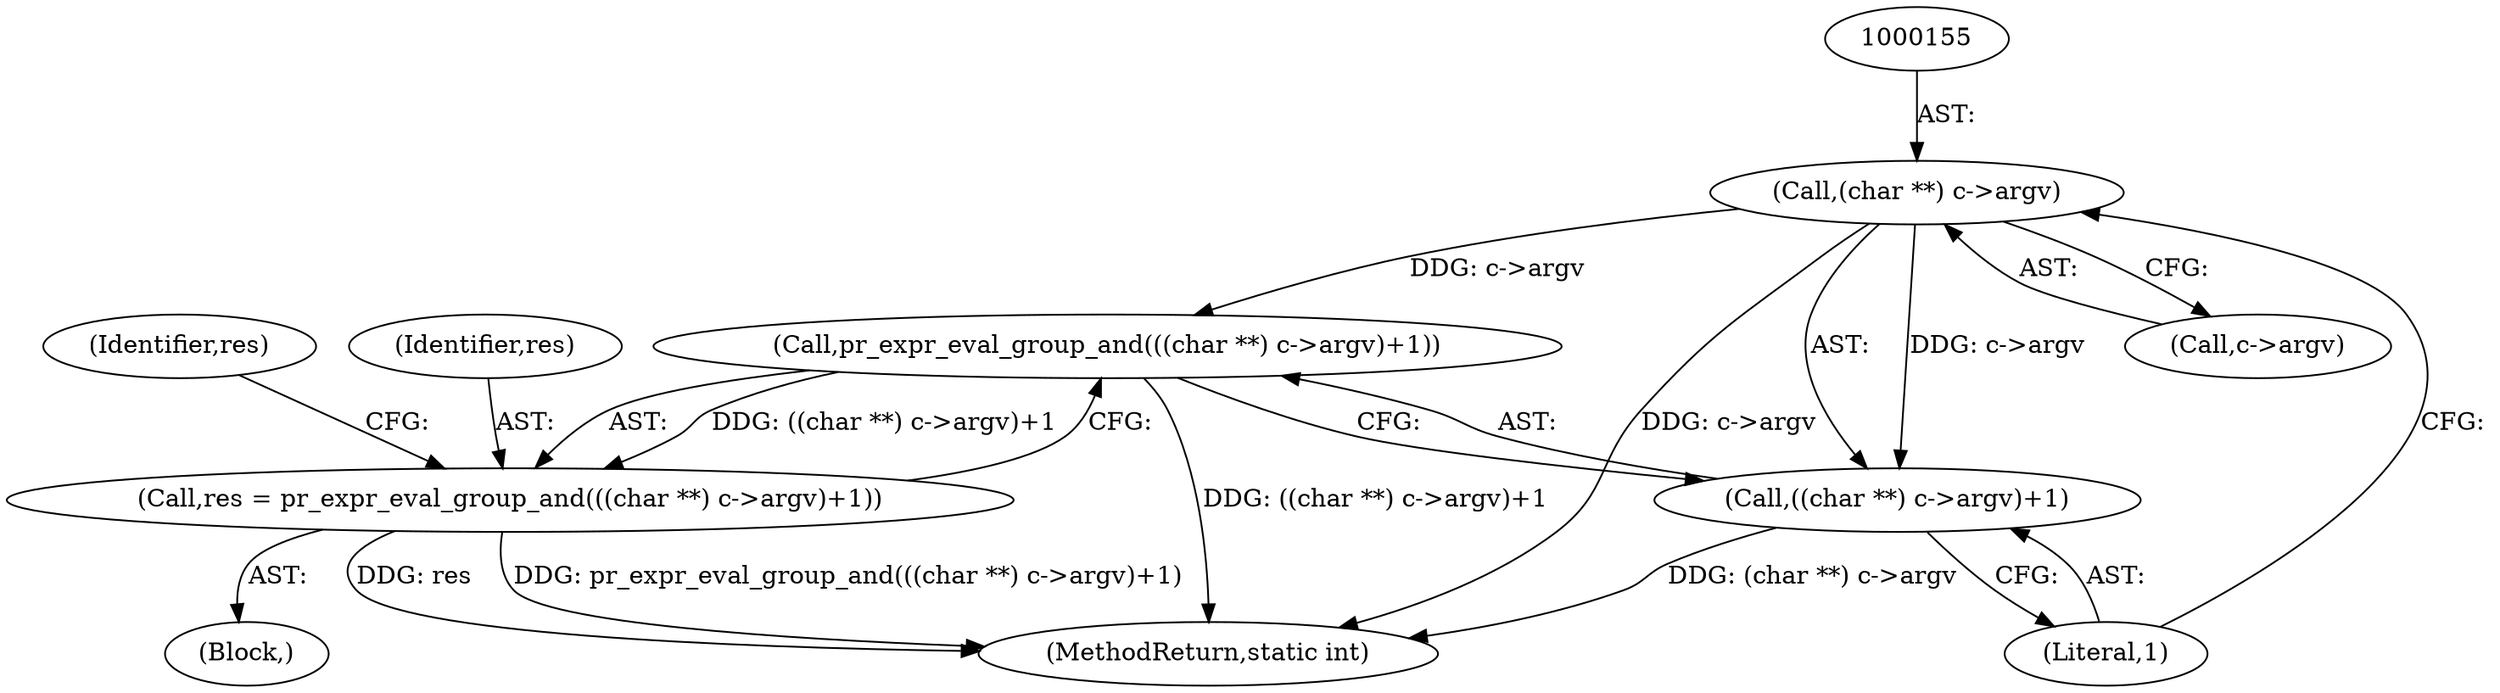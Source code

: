 digraph "0_proftpd_349addc3be4fcdad9bd4ec01ad1ccd916c898ed8@pointer" {
"1000154" [label="(Call,(char **) c->argv)"];
"1000152" [label="(Call,pr_expr_eval_group_and(((char **) c->argv)+1))"];
"1000150" [label="(Call,res = pr_expr_eval_group_and(((char **) c->argv)+1))"];
"1000153" [label="(Call,((char **) c->argv)+1)"];
"1000153" [label="(Call,((char **) c->argv)+1)"];
"1000361" [label="(MethodReturn,static int)"];
"1000133" [label="(Block,)"];
"1000161" [label="(Identifier,res)"];
"1000152" [label="(Call,pr_expr_eval_group_and(((char **) c->argv)+1))"];
"1000154" [label="(Call,(char **) c->argv)"];
"1000156" [label="(Call,c->argv)"];
"1000159" [label="(Literal,1)"];
"1000150" [label="(Call,res = pr_expr_eval_group_and(((char **) c->argv)+1))"];
"1000151" [label="(Identifier,res)"];
"1000154" -> "1000153"  [label="AST: "];
"1000154" -> "1000156"  [label="CFG: "];
"1000155" -> "1000154"  [label="AST: "];
"1000156" -> "1000154"  [label="AST: "];
"1000159" -> "1000154"  [label="CFG: "];
"1000154" -> "1000361"  [label="DDG: c->argv"];
"1000154" -> "1000152"  [label="DDG: c->argv"];
"1000154" -> "1000153"  [label="DDG: c->argv"];
"1000152" -> "1000150"  [label="AST: "];
"1000152" -> "1000153"  [label="CFG: "];
"1000153" -> "1000152"  [label="AST: "];
"1000150" -> "1000152"  [label="CFG: "];
"1000152" -> "1000361"  [label="DDG: ((char **) c->argv)+1"];
"1000152" -> "1000150"  [label="DDG: ((char **) c->argv)+1"];
"1000150" -> "1000133"  [label="AST: "];
"1000151" -> "1000150"  [label="AST: "];
"1000161" -> "1000150"  [label="CFG: "];
"1000150" -> "1000361"  [label="DDG: res"];
"1000150" -> "1000361"  [label="DDG: pr_expr_eval_group_and(((char **) c->argv)+1)"];
"1000153" -> "1000159"  [label="CFG: "];
"1000159" -> "1000153"  [label="AST: "];
"1000153" -> "1000361"  [label="DDG: (char **) c->argv"];
}

